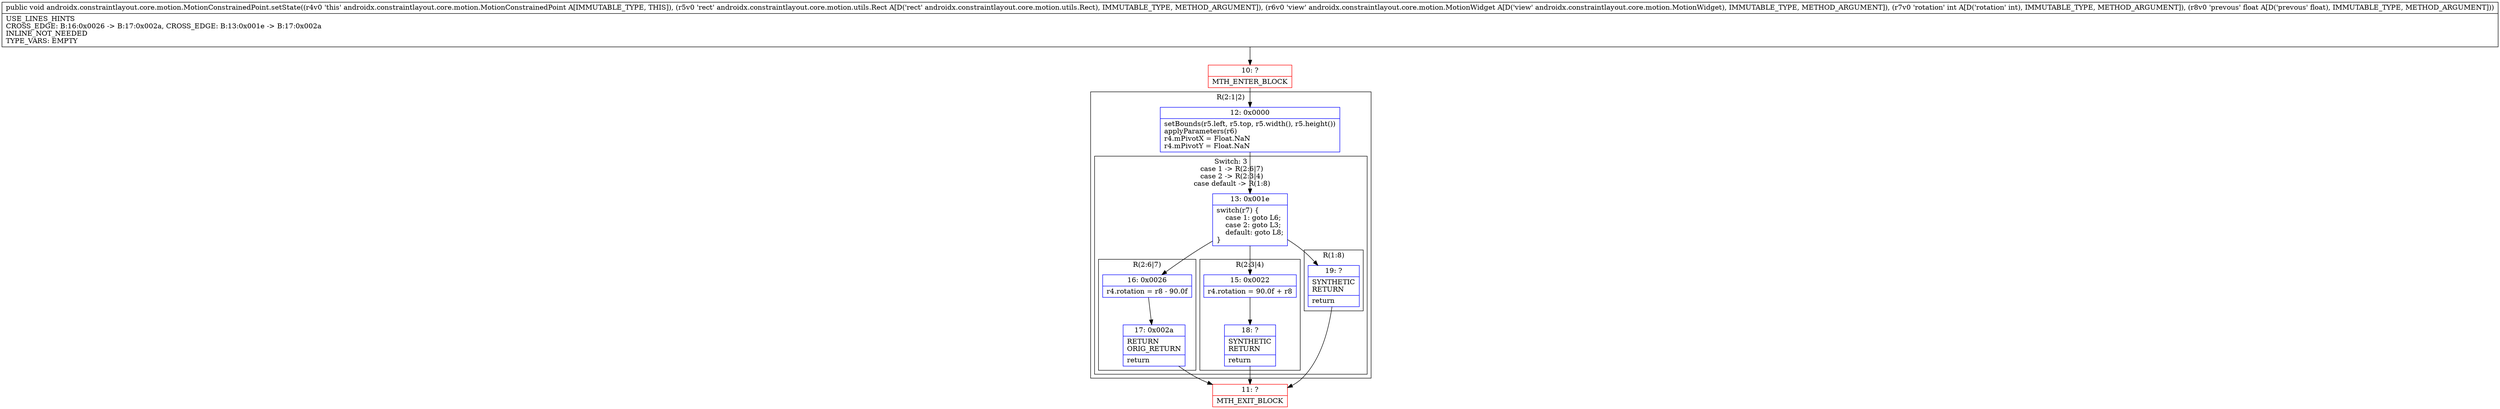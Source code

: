 digraph "CFG forandroidx.constraintlayout.core.motion.MotionConstrainedPoint.setState(Landroidx\/constraintlayout\/core\/motion\/utils\/Rect;Landroidx\/constraintlayout\/core\/motion\/MotionWidget;IF)V" {
subgraph cluster_Region_42608772 {
label = "R(2:1|2)";
node [shape=record,color=blue];
Node_12 [shape=record,label="{12\:\ 0x0000|setBounds(r5.left, r5.top, r5.width(), r5.height())\lapplyParameters(r6)\lr4.mPivotX = Float.NaN\lr4.mPivotY = Float.NaN\l}"];
subgraph cluster_SwitchRegion_1608184653 {
label = "Switch: 3
 case 1 -> R(2:6|7)
 case 2 -> R(2:3|4)
 case default -> R(1:8)";
node [shape=record,color=blue];
Node_13 [shape=record,label="{13\:\ 0x001e|switch(r7) \{\l    case 1: goto L6;\l    case 2: goto L3;\l    default: goto L8;\l\}\l}"];
subgraph cluster_Region_1593801841 {
label = "R(2:6|7)";
node [shape=record,color=blue];
Node_16 [shape=record,label="{16\:\ 0x0026|r4.rotation = r8 \- 90.0f\l}"];
Node_17 [shape=record,label="{17\:\ 0x002a|RETURN\lORIG_RETURN\l|return\l}"];
}
subgraph cluster_Region_1188684372 {
label = "R(2:3|4)";
node [shape=record,color=blue];
Node_15 [shape=record,label="{15\:\ 0x0022|r4.rotation = 90.0f + r8\l}"];
Node_18 [shape=record,label="{18\:\ ?|SYNTHETIC\lRETURN\l|return\l}"];
}
subgraph cluster_Region_365177859 {
label = "R(1:8)";
node [shape=record,color=blue];
Node_19 [shape=record,label="{19\:\ ?|SYNTHETIC\lRETURN\l|return\l}"];
}
}
}
Node_10 [shape=record,color=red,label="{10\:\ ?|MTH_ENTER_BLOCK\l}"];
Node_11 [shape=record,color=red,label="{11\:\ ?|MTH_EXIT_BLOCK\l}"];
MethodNode[shape=record,label="{public void androidx.constraintlayout.core.motion.MotionConstrainedPoint.setState((r4v0 'this' androidx.constraintlayout.core.motion.MotionConstrainedPoint A[IMMUTABLE_TYPE, THIS]), (r5v0 'rect' androidx.constraintlayout.core.motion.utils.Rect A[D('rect' androidx.constraintlayout.core.motion.utils.Rect), IMMUTABLE_TYPE, METHOD_ARGUMENT]), (r6v0 'view' androidx.constraintlayout.core.motion.MotionWidget A[D('view' androidx.constraintlayout.core.motion.MotionWidget), IMMUTABLE_TYPE, METHOD_ARGUMENT]), (r7v0 'rotation' int A[D('rotation' int), IMMUTABLE_TYPE, METHOD_ARGUMENT]), (r8v0 'prevous' float A[D('prevous' float), IMMUTABLE_TYPE, METHOD_ARGUMENT]))  | USE_LINES_HINTS\lCROSS_EDGE: B:16:0x0026 \-\> B:17:0x002a, CROSS_EDGE: B:13:0x001e \-\> B:17:0x002a\lINLINE_NOT_NEEDED\lTYPE_VARS: EMPTY\l}"];
MethodNode -> Node_10;Node_12 -> Node_13;
Node_13 -> Node_15;
Node_13 -> Node_16;
Node_13 -> Node_19;
Node_16 -> Node_17;
Node_17 -> Node_11;
Node_15 -> Node_18;
Node_18 -> Node_11;
Node_19 -> Node_11;
Node_10 -> Node_12;
}


